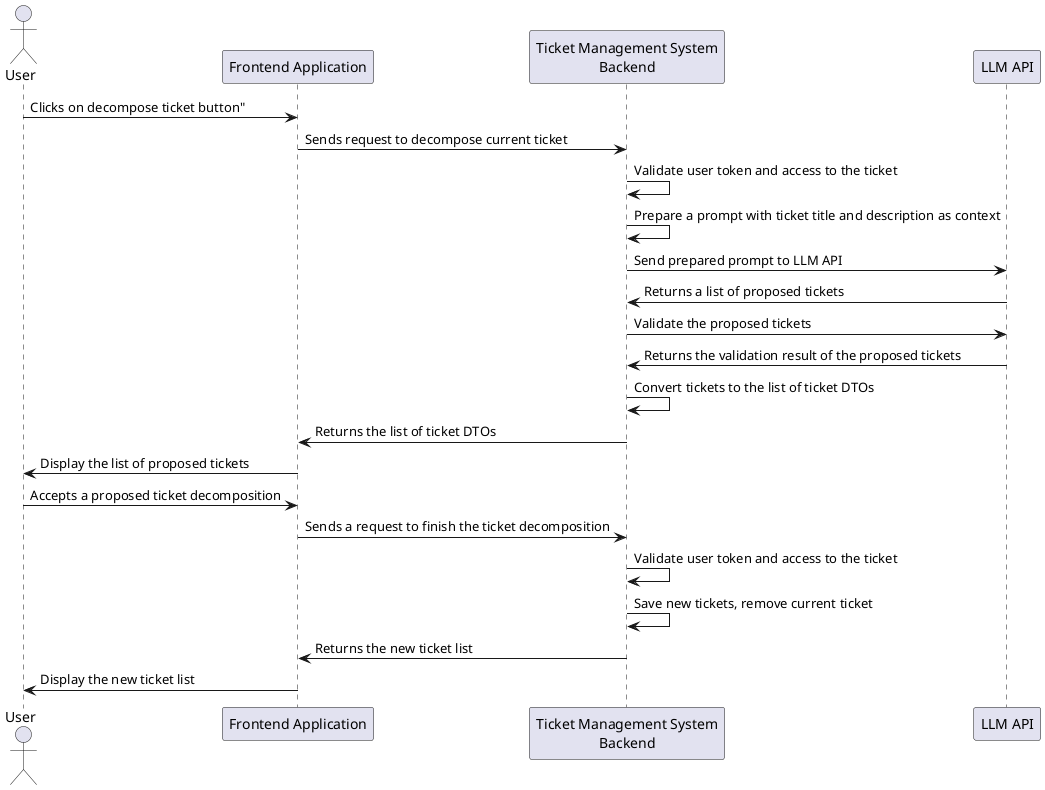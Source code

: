 @startuml Registration and Authentication with OIDC

actor User
participant "Frontend Application" as Frontend
participant "Ticket Management System\nBackend" as Backend
participant "LLM API" as LLM

User -> Frontend: Clicks on decompose ticket button"
Frontend -> Backend: Sends request to decompose current ticket
Backend -> Backend: Validate user token and access to the ticket
Backend -> Backend: Prepare a prompt with ticket title and description as context
Backend -> LLM: Send prepared prompt to LLM API
LLM -> Backend: Returns a list of proposed tickets
Backend -> LLM: Validate the proposed tickets
LLM -> Backend: Returns the validation result of the proposed tickets
Backend -> Backend: Convert tickets to the list of ticket DTOs
Backend -> Frontend: Returns the list of ticket DTOs
Frontend -> User: Display the list of proposed tickets
User -> Frontend: Accepts a proposed ticket decomposition
Frontend -> Backend: Sends a request to finish the ticket decomposition
Backend -> Backend: Validate user token and access to the ticket
Backend -> Backend: Save new tickets, remove current ticket
Backend -> Frontend: Returns the new ticket list
Frontend -> User: Display the new ticket list


@enduml